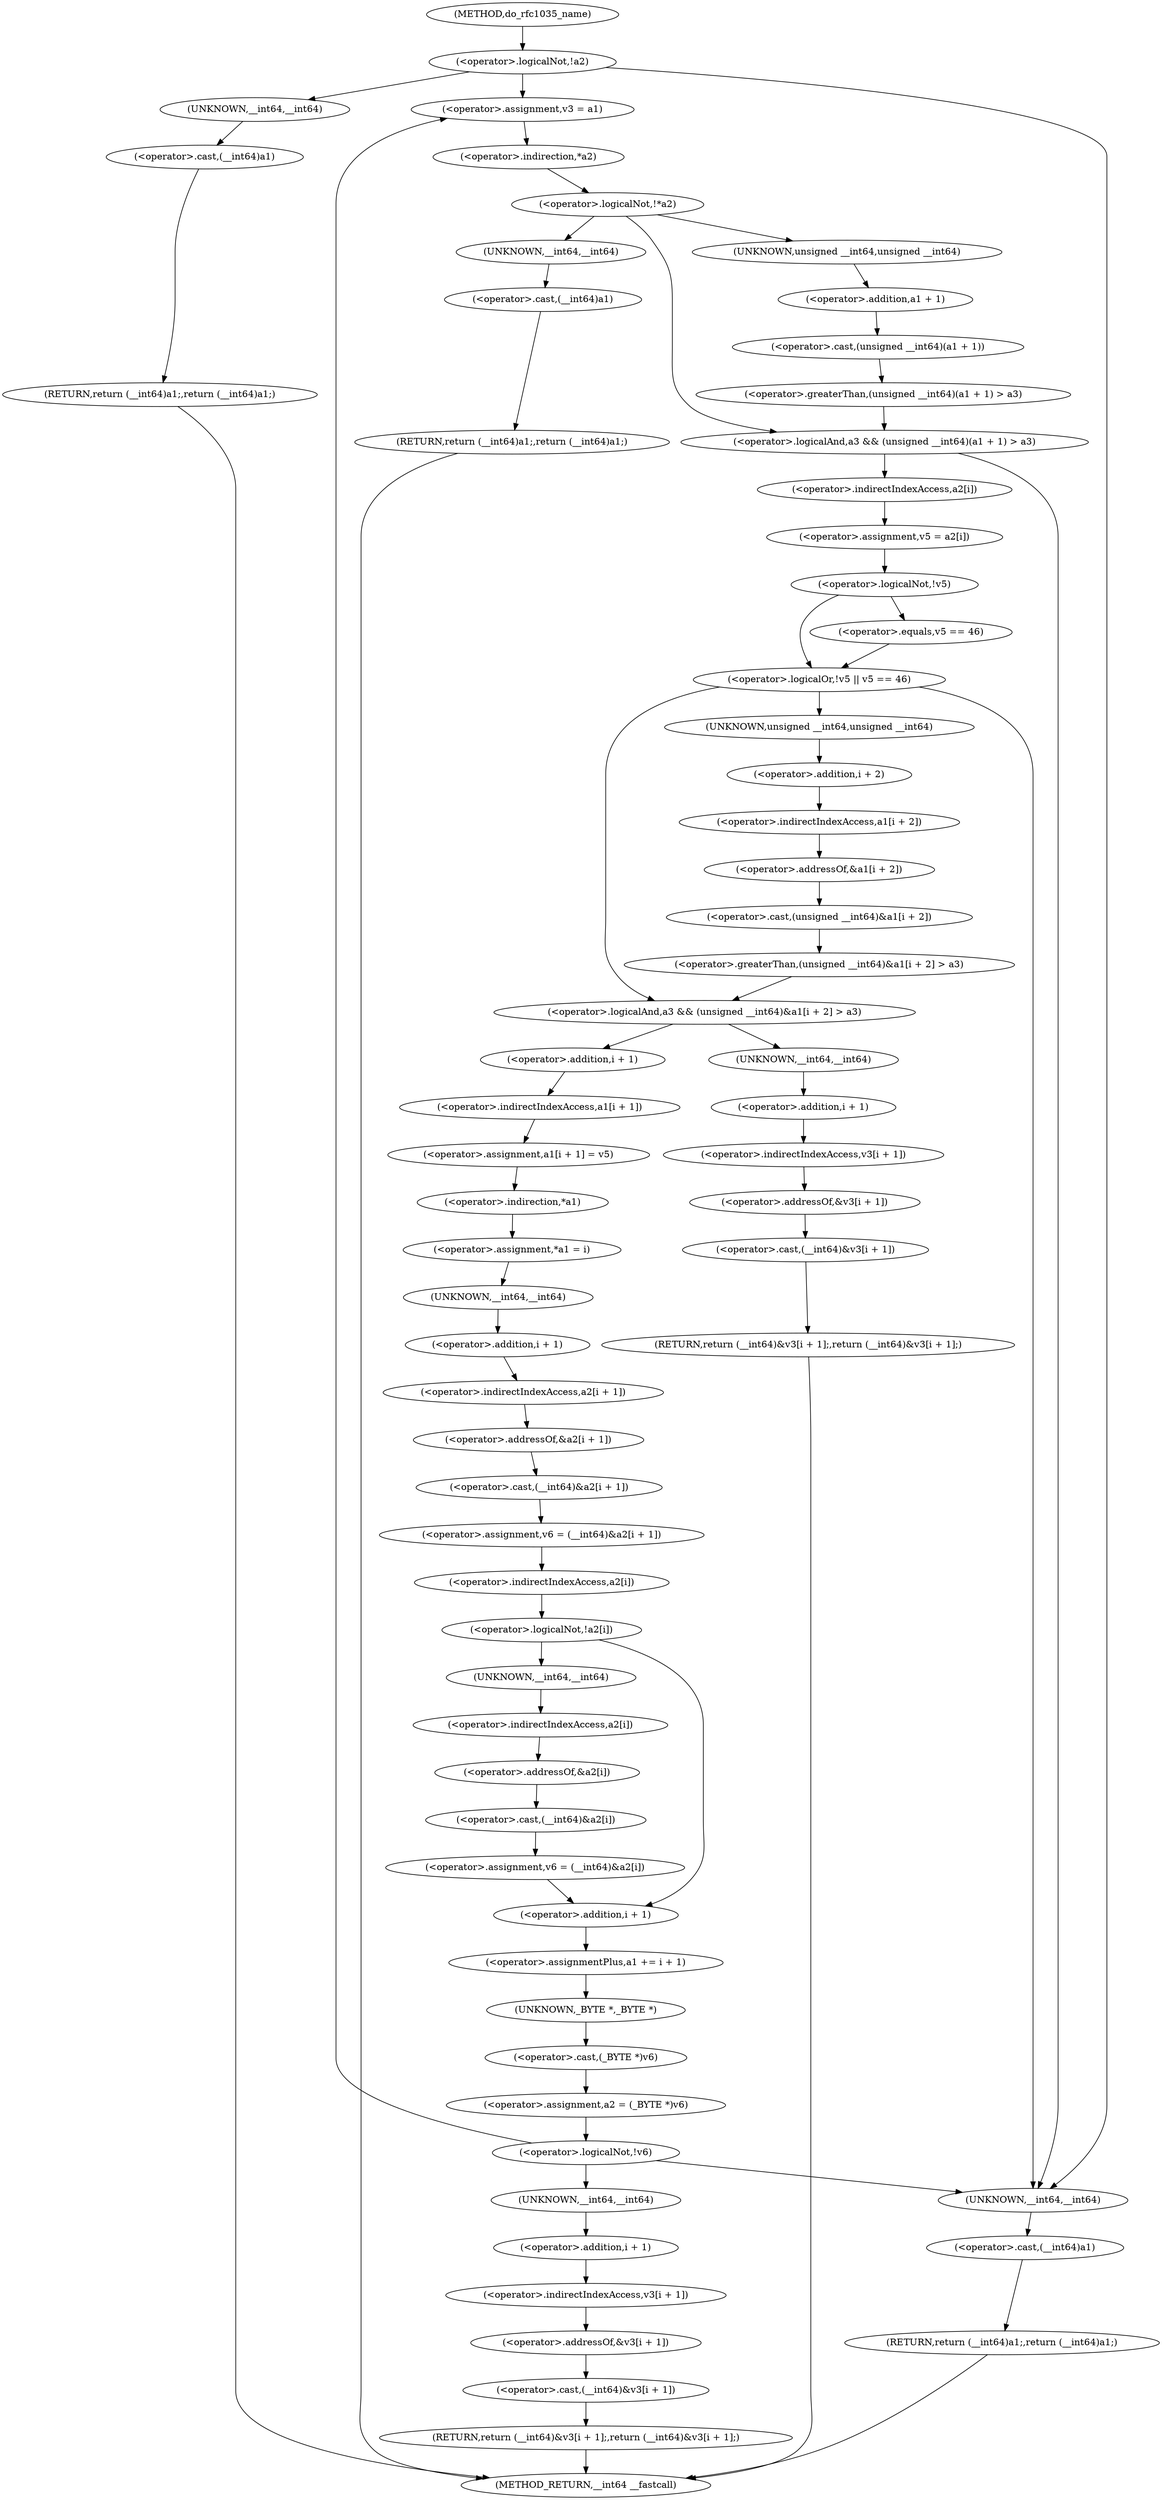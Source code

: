 digraph do_rfc1035_name {  
"1000115" [label = "(<operator>.logicalNot,!a2)" ]
"1000117" [label = "(RETURN,return (__int64)a1;,return (__int64)a1;)" ]
"1000118" [label = "(<operator>.cast,(__int64)a1)" ]
"1000119" [label = "(UNKNOWN,__int64,__int64)" ]
"1000124" [label = "(<operator>.assignment,v3 = a1)" ]
"1000128" [label = "(<operator>.logicalNot,!*a2)" ]
"1000129" [label = "(<operator>.indirection,*a2)" ]
"1000131" [label = "(RETURN,return (__int64)a1;,return (__int64)a1;)" ]
"1000132" [label = "(<operator>.cast,(__int64)a1)" ]
"1000133" [label = "(UNKNOWN,__int64,__int64)" ]
"1000136" [label = "(<operator>.logicalAnd,a3 && (unsigned __int64)(a1 + 1) > a3)" ]
"1000138" [label = "(<operator>.greaterThan,(unsigned __int64)(a1 + 1) > a3)" ]
"1000139" [label = "(<operator>.cast,(unsigned __int64)(a1 + 1))" ]
"1000140" [label = "(UNKNOWN,unsigned __int64,unsigned __int64)" ]
"1000141" [label = "(<operator>.addition,a1 + 1)" ]
"1000148" [label = "(<operator>.assignment,v5 = a2[i])" ]
"1000150" [label = "(<operator>.indirectIndexAccess,a2[i])" ]
"1000154" [label = "(<operator>.logicalOr,!v5 || v5 == 46)" ]
"1000155" [label = "(<operator>.logicalNot,!v5)" ]
"1000157" [label = "(<operator>.equals,v5 == 46)" ]
"1000162" [label = "(<operator>.logicalAnd,a3 && (unsigned __int64)&a1[i + 2] > a3)" ]
"1000164" [label = "(<operator>.greaterThan,(unsigned __int64)&a1[i + 2] > a3)" ]
"1000165" [label = "(<operator>.cast,(unsigned __int64)&a1[i + 2])" ]
"1000166" [label = "(UNKNOWN,unsigned __int64,unsigned __int64)" ]
"1000167" [label = "(<operator>.addressOf,&a1[i + 2])" ]
"1000168" [label = "(<operator>.indirectIndexAccess,a1[i + 2])" ]
"1000170" [label = "(<operator>.addition,i + 2)" ]
"1000174" [label = "(RETURN,return (__int64)&v3[i + 1];,return (__int64)&v3[i + 1];)" ]
"1000175" [label = "(<operator>.cast,(__int64)&v3[i + 1])" ]
"1000176" [label = "(UNKNOWN,__int64,__int64)" ]
"1000177" [label = "(<operator>.addressOf,&v3[i + 1])" ]
"1000178" [label = "(<operator>.indirectIndexAccess,v3[i + 1])" ]
"1000180" [label = "(<operator>.addition,i + 1)" ]
"1000183" [label = "(<operator>.assignment,a1[i + 1] = v5)" ]
"1000184" [label = "(<operator>.indirectIndexAccess,a1[i + 1])" ]
"1000186" [label = "(<operator>.addition,i + 1)" ]
"1000190" [label = "(<operator>.assignment,*a1 = i)" ]
"1000191" [label = "(<operator>.indirection,*a1)" ]
"1000194" [label = "(<operator>.assignment,v6 = (__int64)&a2[i + 1])" ]
"1000196" [label = "(<operator>.cast,(__int64)&a2[i + 1])" ]
"1000197" [label = "(UNKNOWN,__int64,__int64)" ]
"1000198" [label = "(<operator>.addressOf,&a2[i + 1])" ]
"1000199" [label = "(<operator>.indirectIndexAccess,a2[i + 1])" ]
"1000201" [label = "(<operator>.addition,i + 1)" ]
"1000205" [label = "(<operator>.logicalNot,!a2[i])" ]
"1000206" [label = "(<operator>.indirectIndexAccess,a2[i])" ]
"1000209" [label = "(<operator>.assignment,v6 = (__int64)&a2[i])" ]
"1000211" [label = "(<operator>.cast,(__int64)&a2[i])" ]
"1000212" [label = "(UNKNOWN,__int64,__int64)" ]
"1000213" [label = "(<operator>.addressOf,&a2[i])" ]
"1000214" [label = "(<operator>.indirectIndexAccess,a2[i])" ]
"1000217" [label = "(<operator>.assignmentPlus,a1 += i + 1)" ]
"1000219" [label = "(<operator>.addition,i + 1)" ]
"1000222" [label = "(<operator>.assignment,a2 = (_BYTE *)v6)" ]
"1000224" [label = "(<operator>.cast,(_BYTE *)v6)" ]
"1000225" [label = "(UNKNOWN,_BYTE *,_BYTE *)" ]
"1000228" [label = "(<operator>.logicalNot,!v6)" ]
"1000230" [label = "(RETURN,return (__int64)&v3[i + 1];,return (__int64)&v3[i + 1];)" ]
"1000231" [label = "(<operator>.cast,(__int64)&v3[i + 1])" ]
"1000232" [label = "(UNKNOWN,__int64,__int64)" ]
"1000233" [label = "(<operator>.addressOf,&v3[i + 1])" ]
"1000234" [label = "(<operator>.indirectIndexAccess,v3[i + 1])" ]
"1000236" [label = "(<operator>.addition,i + 1)" ]
"1000239" [label = "(RETURN,return (__int64)a1;,return (__int64)a1;)" ]
"1000240" [label = "(<operator>.cast,(__int64)a1)" ]
"1000241" [label = "(UNKNOWN,__int64,__int64)" ]
"1000105" [label = "(METHOD,do_rfc1035_name)" ]
"1000243" [label = "(METHOD_RETURN,__int64 __fastcall)" ]
  "1000115" -> "1000119" 
  "1000115" -> "1000241" 
  "1000115" -> "1000124" 
  "1000117" -> "1000243" 
  "1000118" -> "1000117" 
  "1000119" -> "1000118" 
  "1000124" -> "1000129" 
  "1000128" -> "1000133" 
  "1000128" -> "1000140" 
  "1000128" -> "1000136" 
  "1000129" -> "1000128" 
  "1000131" -> "1000243" 
  "1000132" -> "1000131" 
  "1000133" -> "1000132" 
  "1000136" -> "1000241" 
  "1000136" -> "1000150" 
  "1000138" -> "1000136" 
  "1000139" -> "1000138" 
  "1000140" -> "1000141" 
  "1000141" -> "1000139" 
  "1000148" -> "1000155" 
  "1000150" -> "1000148" 
  "1000154" -> "1000241" 
  "1000154" -> "1000166" 
  "1000154" -> "1000162" 
  "1000155" -> "1000154" 
  "1000155" -> "1000157" 
  "1000157" -> "1000154" 
  "1000162" -> "1000176" 
  "1000162" -> "1000186" 
  "1000164" -> "1000162" 
  "1000165" -> "1000164" 
  "1000166" -> "1000170" 
  "1000167" -> "1000165" 
  "1000168" -> "1000167" 
  "1000170" -> "1000168" 
  "1000174" -> "1000243" 
  "1000175" -> "1000174" 
  "1000176" -> "1000180" 
  "1000177" -> "1000175" 
  "1000178" -> "1000177" 
  "1000180" -> "1000178" 
  "1000183" -> "1000191" 
  "1000184" -> "1000183" 
  "1000186" -> "1000184" 
  "1000190" -> "1000197" 
  "1000191" -> "1000190" 
  "1000194" -> "1000206" 
  "1000196" -> "1000194" 
  "1000197" -> "1000201" 
  "1000198" -> "1000196" 
  "1000199" -> "1000198" 
  "1000201" -> "1000199" 
  "1000205" -> "1000212" 
  "1000205" -> "1000219" 
  "1000206" -> "1000205" 
  "1000209" -> "1000219" 
  "1000211" -> "1000209" 
  "1000212" -> "1000214" 
  "1000213" -> "1000211" 
  "1000214" -> "1000213" 
  "1000217" -> "1000225" 
  "1000219" -> "1000217" 
  "1000222" -> "1000228" 
  "1000224" -> "1000222" 
  "1000225" -> "1000224" 
  "1000228" -> "1000232" 
  "1000228" -> "1000241" 
  "1000228" -> "1000124" 
  "1000230" -> "1000243" 
  "1000231" -> "1000230" 
  "1000232" -> "1000236" 
  "1000233" -> "1000231" 
  "1000234" -> "1000233" 
  "1000236" -> "1000234" 
  "1000239" -> "1000243" 
  "1000240" -> "1000239" 
  "1000241" -> "1000240" 
  "1000105" -> "1000115" 
}
